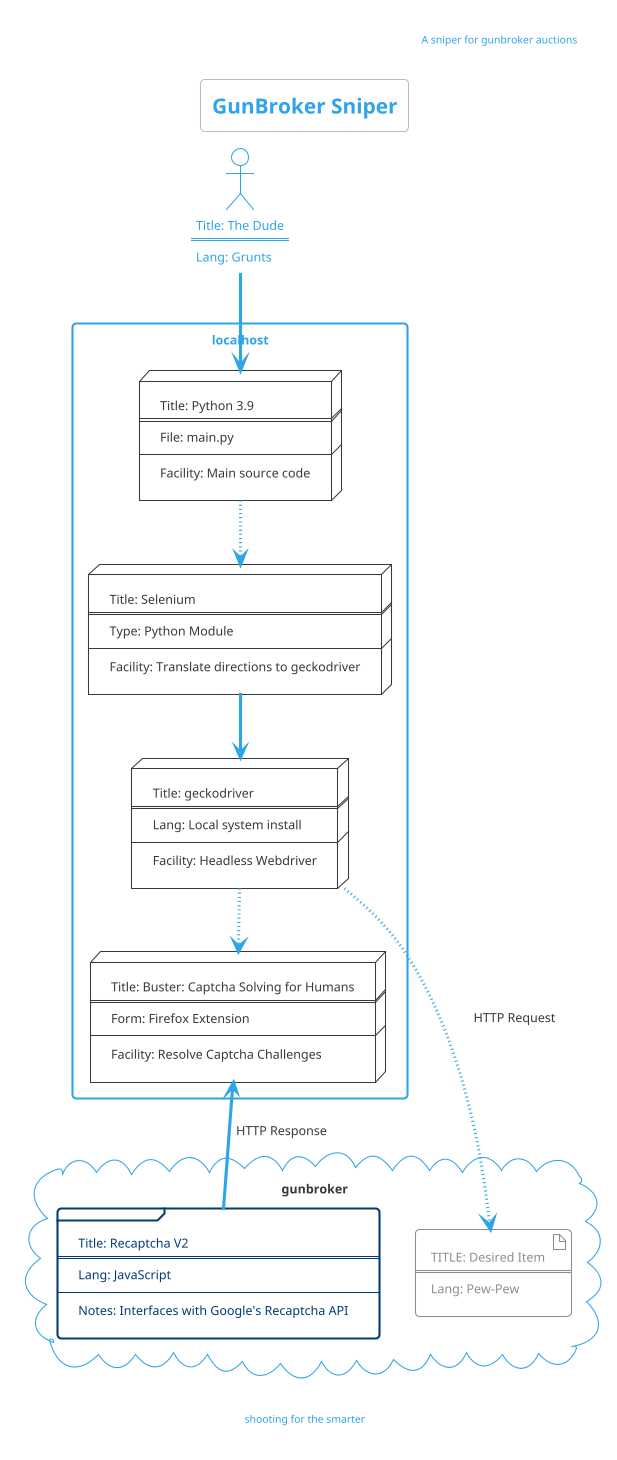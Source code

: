 @startuml
'https://plantuml.com/activity-diagram-beta
!theme cerulean-outline
title GunBroker Sniper
header A sniper for gunbroker auctions
footer shooting for the smarter

actor dude [
	Title: The Dude
	===
	Lang: Grunts
]
rectangle localhost{
	node python [
		Title: Python 3.9
		===
		File: main.py
		---
		Facility: Main source code
	]
	node geckodriver [
		Title: geckodriver
		===
		Lang: Local system install
		---
		Facility: Headless Webdriver
	]
	node selenium [
		Title: Selenium
		===
		Type: Python Module
		---
		Facility: Translate directions to geckodriver
	]
	node captcha_buster [
		Title: Buster: Captcha Solving for Humans
		===
		Form: Firefox Extension
		---
		Facility: Resolve Captcha Challenges
	]
}
cloud gunbroker{
	frame recaptchav2 [
	Title: Recaptcha V2
	===
	Lang: JavaScript
	---
	Notes: Interfaces with Google's Recaptcha API
	]
	artifact item [
	TITLE: Desired Item
	===
	Lang: Pew-Pew
	]
}
'dude --> sel_view
'sel_view ~~> geckodriver : ""Magic""
dude --> python
python ~~> selenium
selenium --> geckodriver
geckodriver ~~> item : ""HTTP Request""
geckodriver ~~> captcha_buster
captcha_buster <-- recaptchav2 : ""HTTP Response""


@enduml
